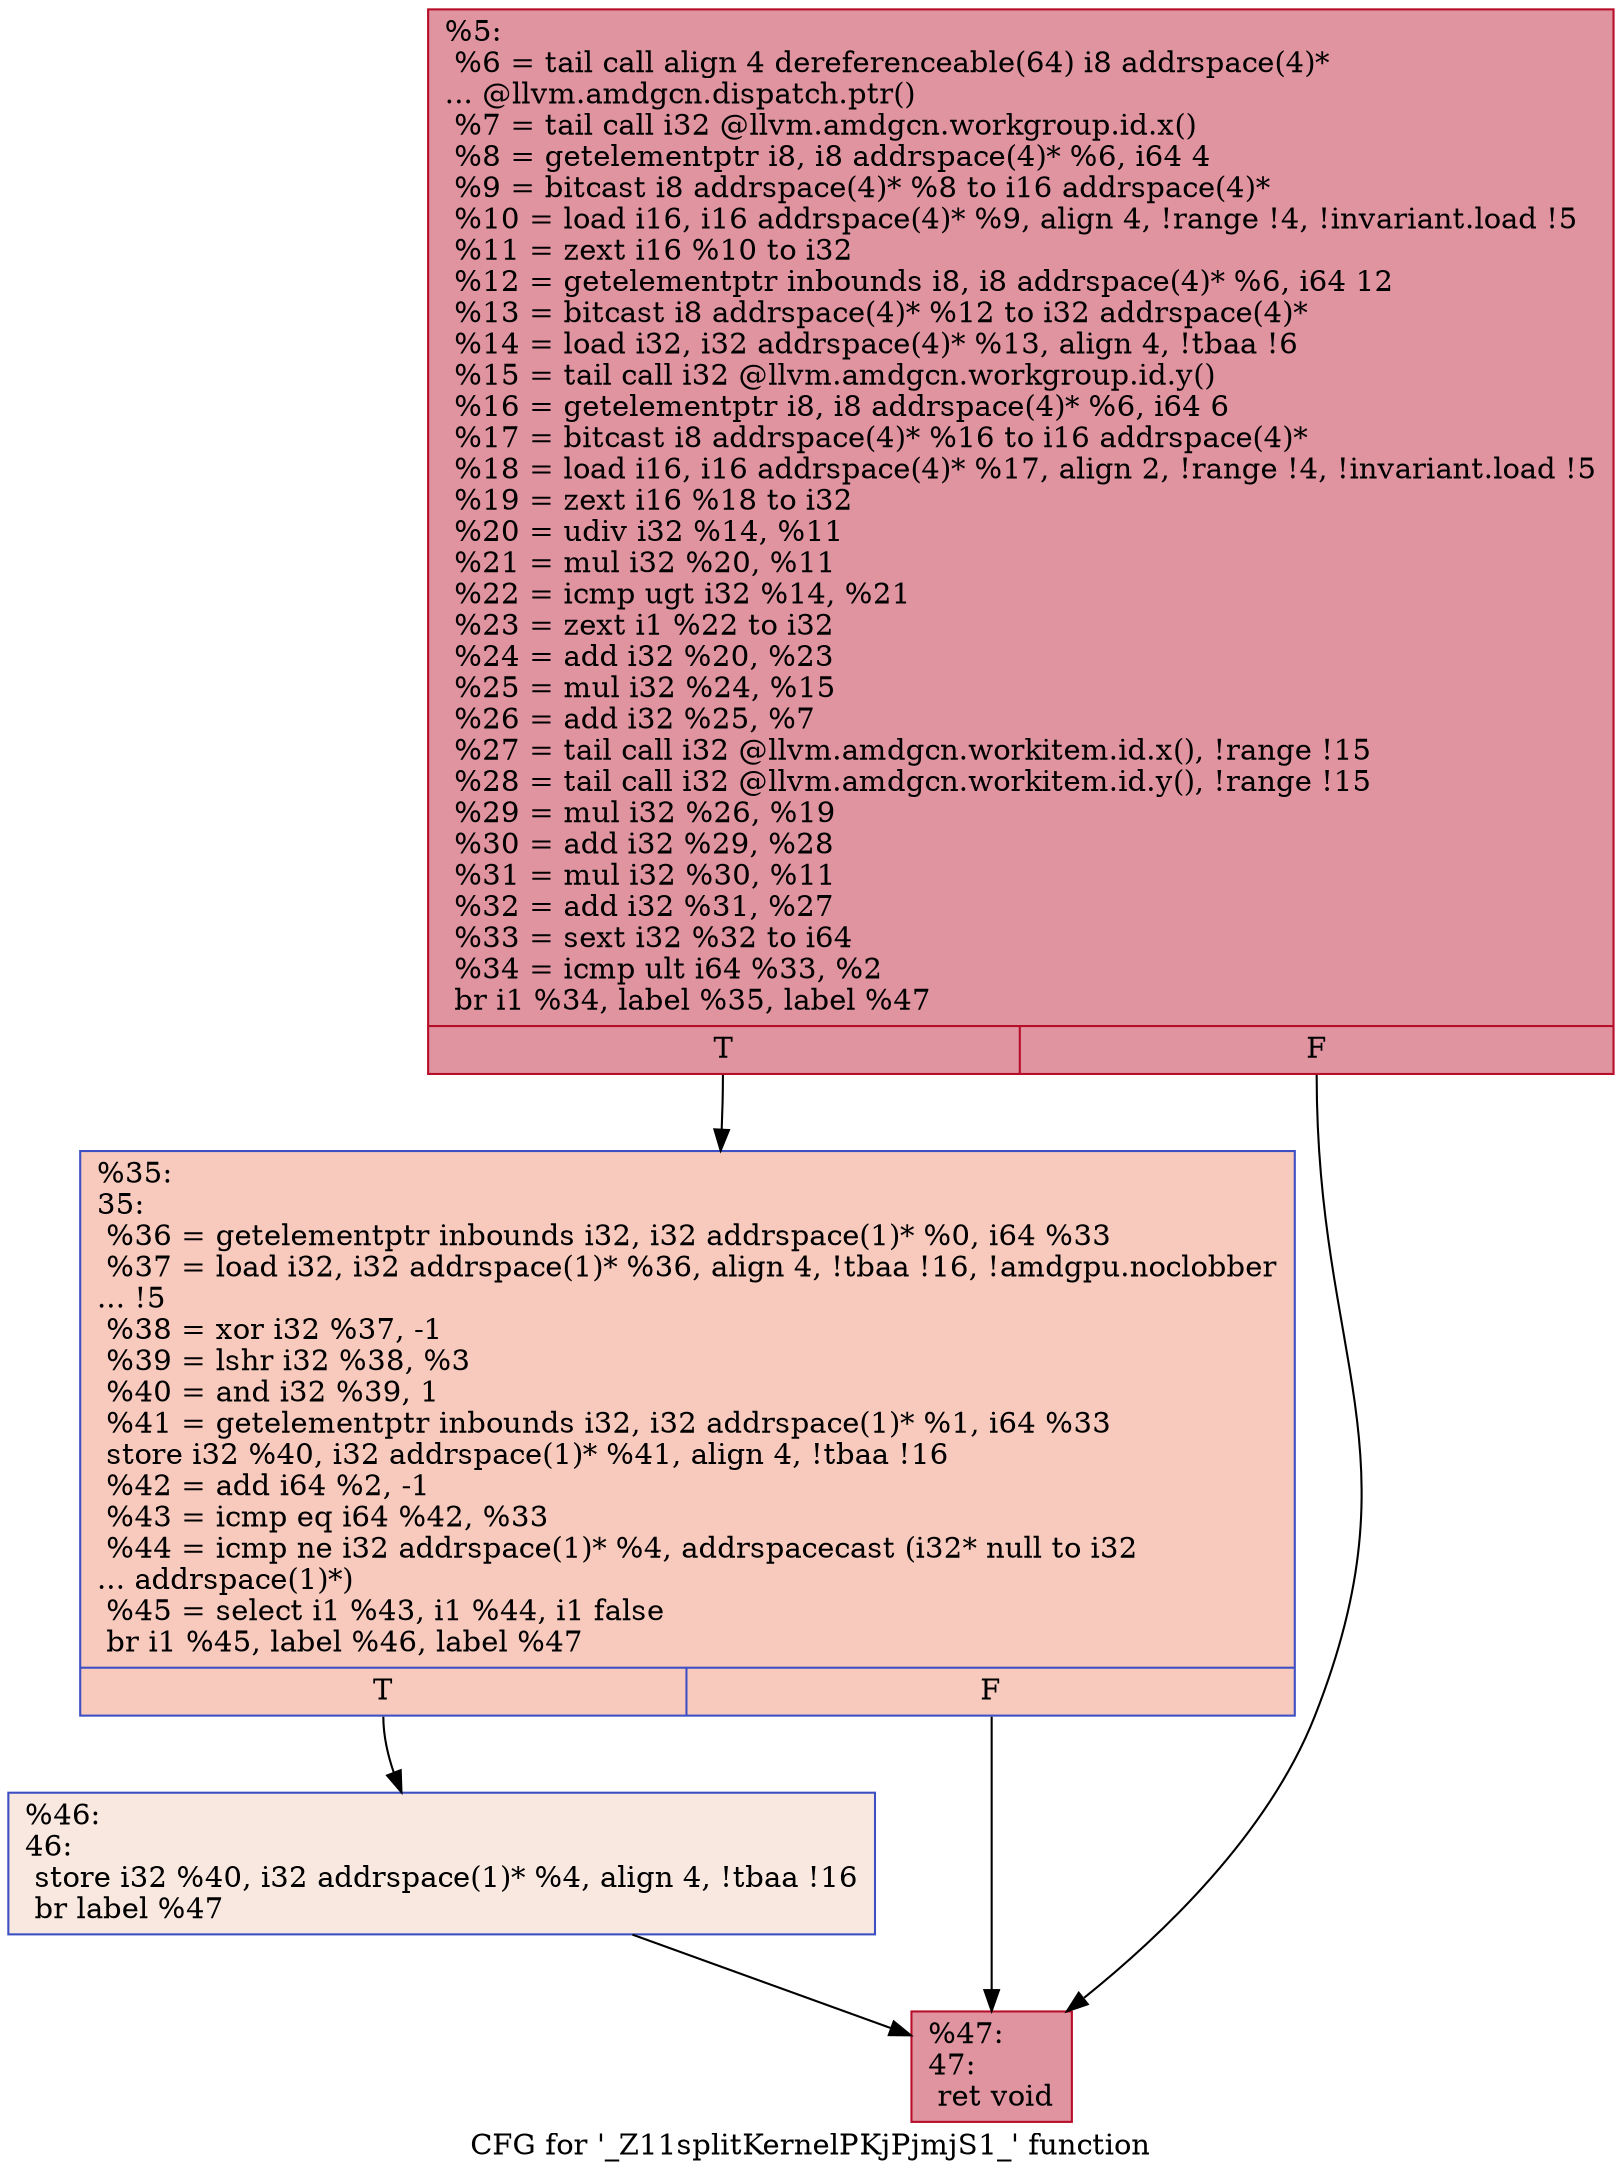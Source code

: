 digraph "CFG for '_Z11splitKernelPKjPjmjS1_' function" {
	label="CFG for '_Z11splitKernelPKjPjmjS1_' function";

	Node0x4edb860 [shape=record,color="#b70d28ff", style=filled, fillcolor="#b70d2870",label="{%5:\l  %6 = tail call align 4 dereferenceable(64) i8 addrspace(4)*\l... @llvm.amdgcn.dispatch.ptr()\l  %7 = tail call i32 @llvm.amdgcn.workgroup.id.x()\l  %8 = getelementptr i8, i8 addrspace(4)* %6, i64 4\l  %9 = bitcast i8 addrspace(4)* %8 to i16 addrspace(4)*\l  %10 = load i16, i16 addrspace(4)* %9, align 4, !range !4, !invariant.load !5\l  %11 = zext i16 %10 to i32\l  %12 = getelementptr inbounds i8, i8 addrspace(4)* %6, i64 12\l  %13 = bitcast i8 addrspace(4)* %12 to i32 addrspace(4)*\l  %14 = load i32, i32 addrspace(4)* %13, align 4, !tbaa !6\l  %15 = tail call i32 @llvm.amdgcn.workgroup.id.y()\l  %16 = getelementptr i8, i8 addrspace(4)* %6, i64 6\l  %17 = bitcast i8 addrspace(4)* %16 to i16 addrspace(4)*\l  %18 = load i16, i16 addrspace(4)* %17, align 2, !range !4, !invariant.load !5\l  %19 = zext i16 %18 to i32\l  %20 = udiv i32 %14, %11\l  %21 = mul i32 %20, %11\l  %22 = icmp ugt i32 %14, %21\l  %23 = zext i1 %22 to i32\l  %24 = add i32 %20, %23\l  %25 = mul i32 %24, %15\l  %26 = add i32 %25, %7\l  %27 = tail call i32 @llvm.amdgcn.workitem.id.x(), !range !15\l  %28 = tail call i32 @llvm.amdgcn.workitem.id.y(), !range !15\l  %29 = mul i32 %26, %19\l  %30 = add i32 %29, %28\l  %31 = mul i32 %30, %11\l  %32 = add i32 %31, %27\l  %33 = sext i32 %32 to i64\l  %34 = icmp ult i64 %33, %2\l  br i1 %34, label %35, label %47\l|{<s0>T|<s1>F}}"];
	Node0x4edb860:s0 -> Node0x4edf9a0;
	Node0x4edb860:s1 -> Node0x4edfa30;
	Node0x4edf9a0 [shape=record,color="#3d50c3ff", style=filled, fillcolor="#ef886b70",label="{%35:\l35:                                               \l  %36 = getelementptr inbounds i32, i32 addrspace(1)* %0, i64 %33\l  %37 = load i32, i32 addrspace(1)* %36, align 4, !tbaa !16, !amdgpu.noclobber\l... !5\l  %38 = xor i32 %37, -1\l  %39 = lshr i32 %38, %3\l  %40 = and i32 %39, 1\l  %41 = getelementptr inbounds i32, i32 addrspace(1)* %1, i64 %33\l  store i32 %40, i32 addrspace(1)* %41, align 4, !tbaa !16\l  %42 = add i64 %2, -1\l  %43 = icmp eq i64 %42, %33\l  %44 = icmp ne i32 addrspace(1)* %4, addrspacecast (i32* null to i32\l... addrspace(1)*)\l  %45 = select i1 %43, i1 %44, i1 false\l  br i1 %45, label %46, label %47\l|{<s0>T|<s1>F}}"];
	Node0x4edf9a0:s0 -> Node0x4ee1070;
	Node0x4edf9a0:s1 -> Node0x4edfa30;
	Node0x4ee1070 [shape=record,color="#3d50c3ff", style=filled, fillcolor="#f1ccb870",label="{%46:\l46:                                               \l  store i32 %40, i32 addrspace(1)* %4, align 4, !tbaa !16\l  br label %47\l}"];
	Node0x4ee1070 -> Node0x4edfa30;
	Node0x4edfa30 [shape=record,color="#b70d28ff", style=filled, fillcolor="#b70d2870",label="{%47:\l47:                                               \l  ret void\l}"];
}
